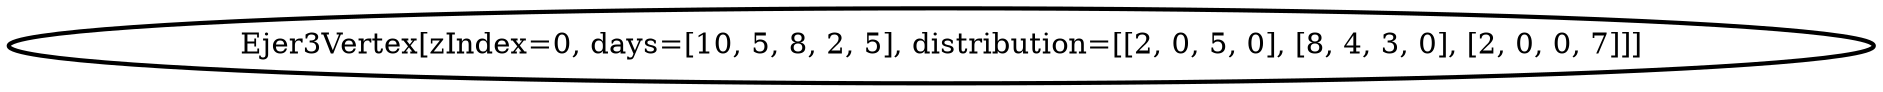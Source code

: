 strict digraph G {
  1 [ style="bold" label="Ejer3Vertex[zIndex=0, days=[10, 5, 8, 2, 5], distribution=[[2, 0, 5, 0], [8, 4, 3, 0], [2, 0, 0, 7]]]" ];
}
